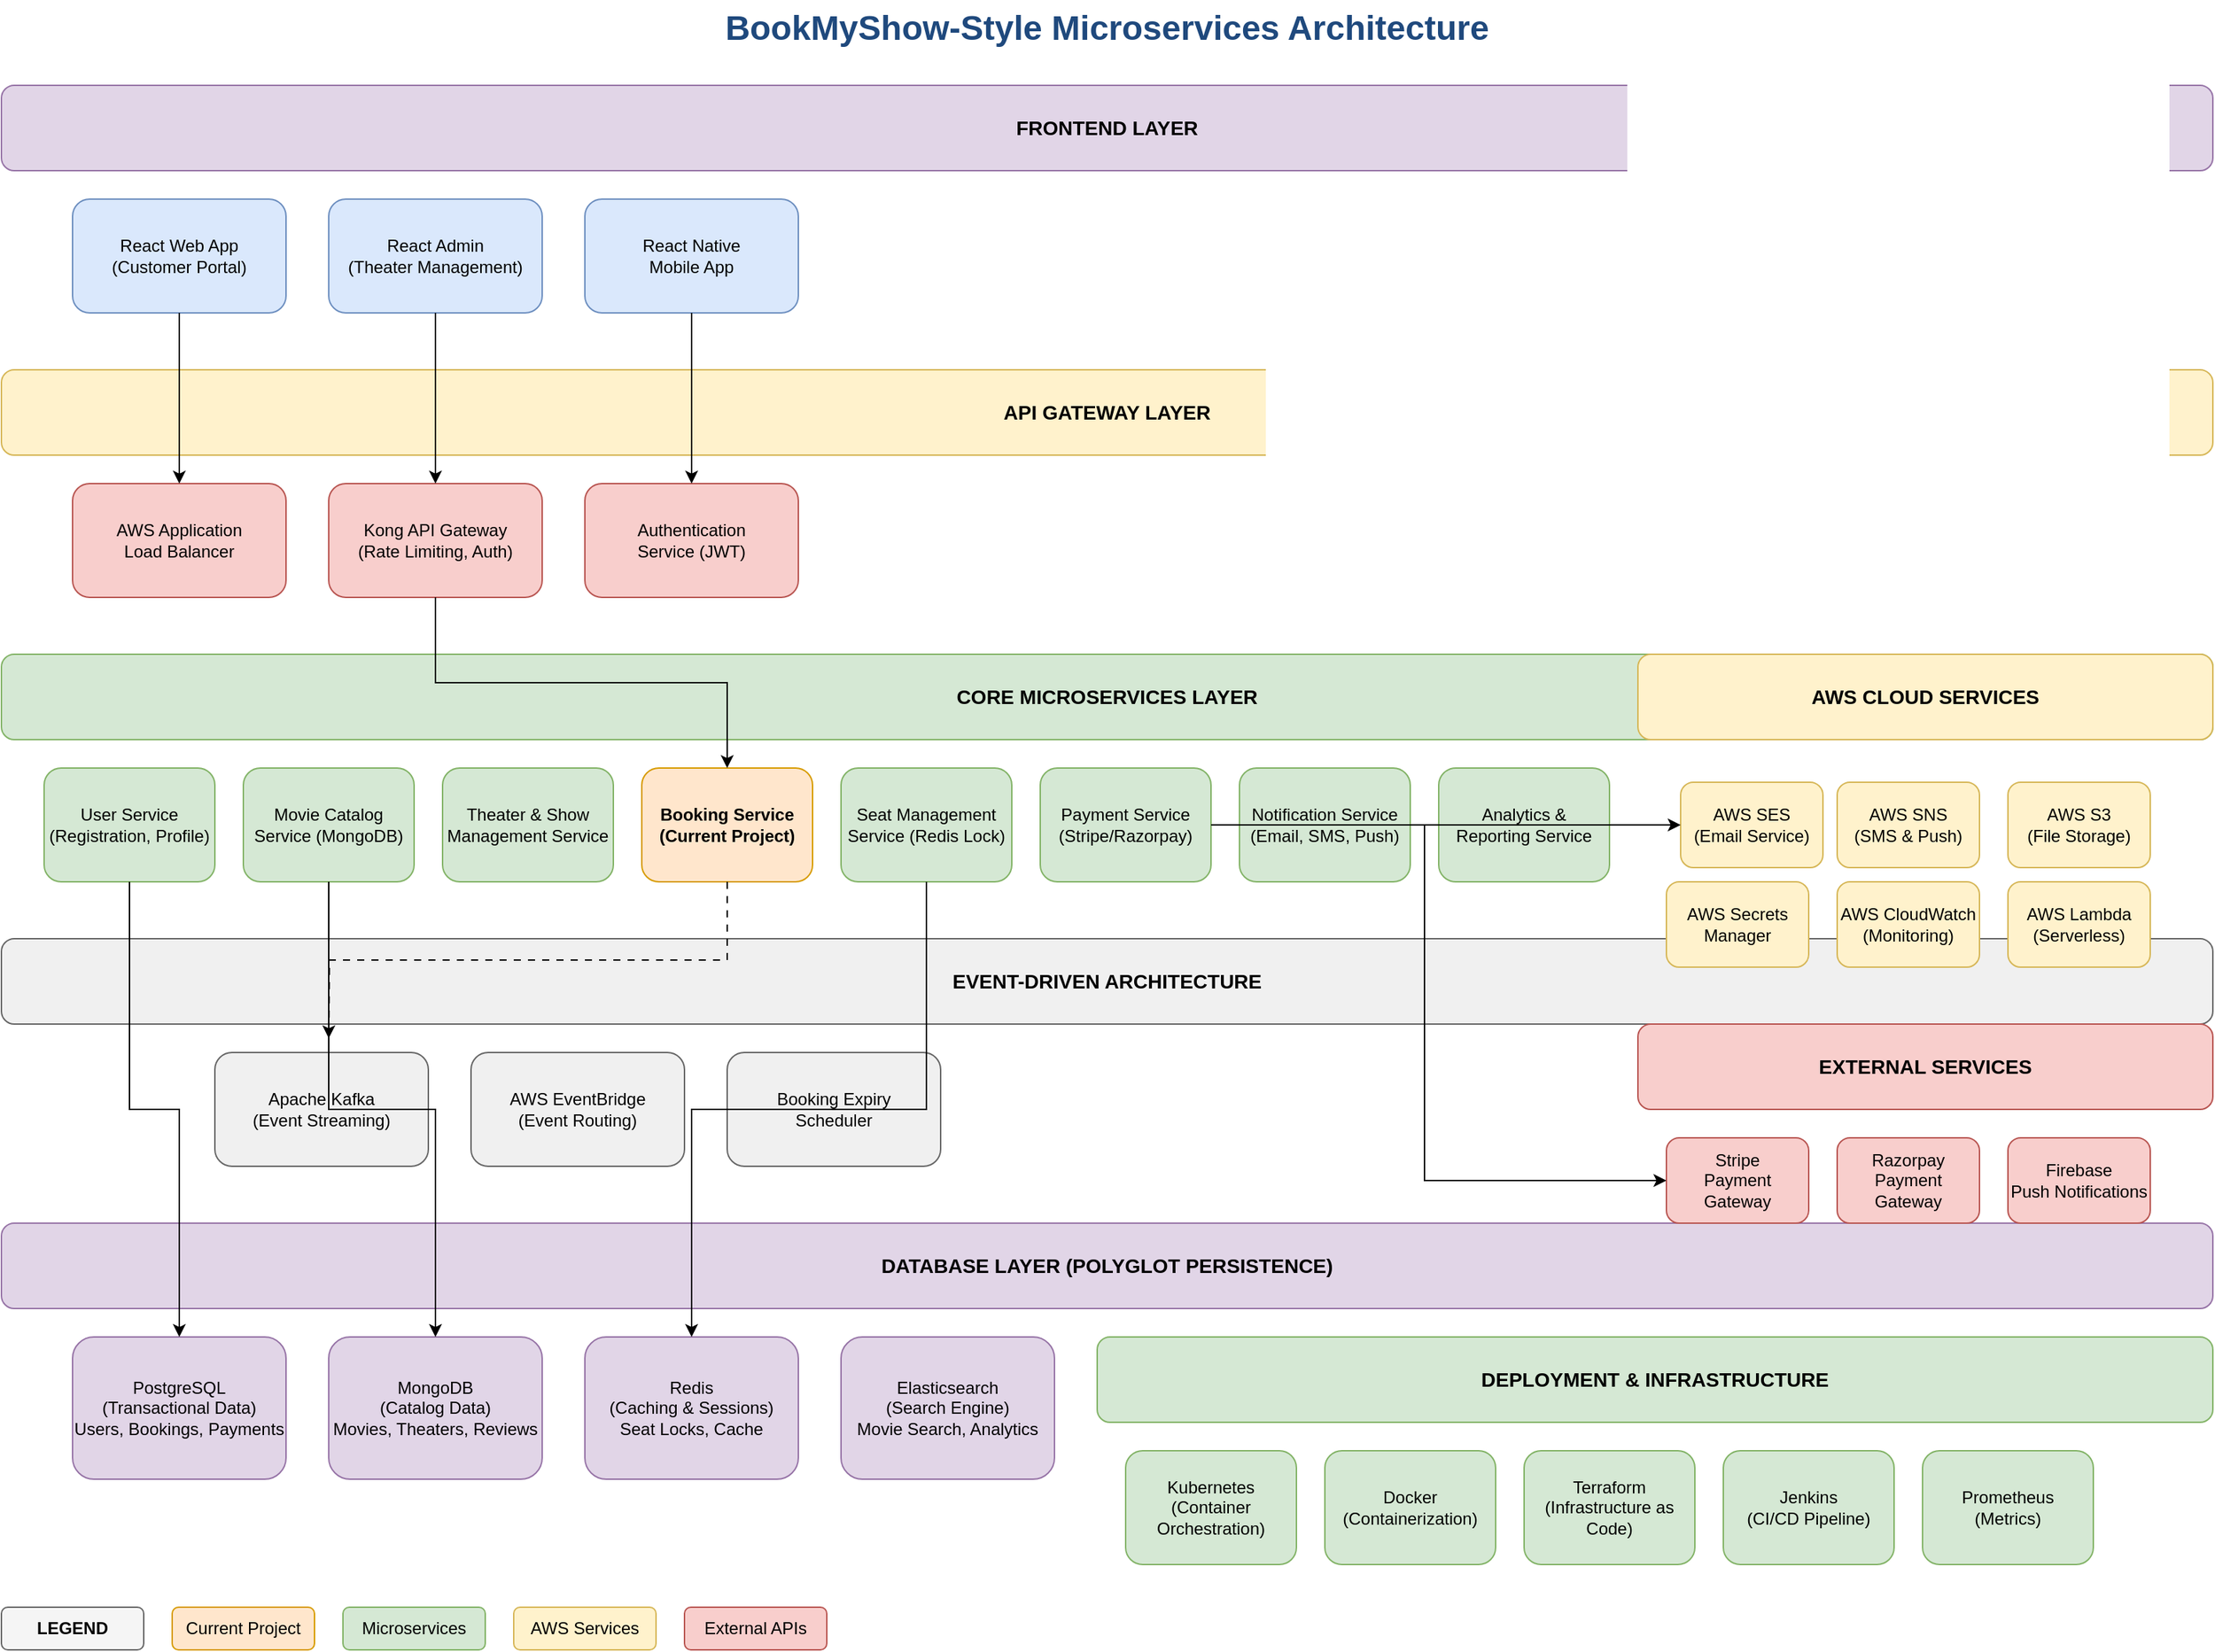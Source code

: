 <mxfile version="28.2.8">
  <diagram name="BookMyShow Microservices Architecture" id="1tJ-K-LUkxU7NfIFxGOb">
    <mxGraphModel dx="1738" dy="976" grid="1" gridSize="10" guides="1" tooltips="1" connect="1" arrows="1" fold="1" page="1" pageScale="1" pageWidth="850" pageHeight="1100" math="0" shadow="0">
      <root>
        <mxCell id="0" />
        <mxCell id="1" parent="0" />
        <mxCell id="hyTh4UXsZ2b6pAhjTeu0-1" value="BookMyShow-Style Microservices Architecture" style="text;html=1;strokeColor=none;fillColor=none;align=center;verticalAlign=middle;whiteSpace=wrap;rounded=0;fontSize=24;fontStyle=1;fontColor=#1f497d;" vertex="1" parent="1">
          <mxGeometry x="527" y="20" width="600" height="40" as="geometry" />
        </mxCell>
        <mxCell id="hyTh4UXsZ2b6pAhjTeu0-2" value="FRONTEND LAYER" style="rounded=1;whiteSpace=wrap;html=1;fillColor=#e1d5e7;strokeColor=#9673a6;fontSize=14;fontStyle=1;" vertex="1" parent="1">
          <mxGeometry x="50" y="80" width="1554" height="60" as="geometry" />
        </mxCell>
        <mxCell id="hyTh4UXsZ2b6pAhjTeu0-3" value="React Web App&#xa;(Customer Portal)" style="rounded=1;whiteSpace=wrap;html=1;fillColor=#dae8fc;strokeColor=#6c8ebf;" vertex="1" parent="1">
          <mxGeometry x="100" y="160" width="150" height="80" as="geometry" />
        </mxCell>
        <mxCell id="hyTh4UXsZ2b6pAhjTeu0-4" value="React Admin&#xa;(Theater Management)" style="rounded=1;whiteSpace=wrap;html=1;fillColor=#dae8fc;strokeColor=#6c8ebf;" vertex="1" parent="1">
          <mxGeometry x="280" y="160" width="150" height="80" as="geometry" />
        </mxCell>
        <mxCell id="hyTh4UXsZ2b6pAhjTeu0-5" value="React Native&#xa;Mobile App" style="rounded=1;whiteSpace=wrap;html=1;fillColor=#dae8fc;strokeColor=#6c8ebf;" vertex="1" parent="1">
          <mxGeometry x="460" y="160" width="150" height="80" as="geometry" />
        </mxCell>
        <mxCell id="hyTh4UXsZ2b6pAhjTeu0-6" value="API GATEWAY LAYER" style="rounded=1;whiteSpace=wrap;html=1;fillColor=#fff2cc;strokeColor=#d6b656;fontSize=14;fontStyle=1;" vertex="1" parent="1">
          <mxGeometry x="50" y="280" width="1554" height="60" as="geometry" />
        </mxCell>
        <mxCell id="hyTh4UXsZ2b6pAhjTeu0-7" value="AWS Application&#xa;Load Balancer" style="rounded=1;whiteSpace=wrap;html=1;fillColor=#f8cecc;strokeColor=#b85450;" vertex="1" parent="1">
          <mxGeometry x="100" y="360" width="150" height="80" as="geometry" />
        </mxCell>
        <mxCell id="hyTh4UXsZ2b6pAhjTeu0-8" value="Kong API Gateway&#xa;(Rate Limiting, Auth)" style="rounded=1;whiteSpace=wrap;html=1;fillColor=#f8cecc;strokeColor=#b85450;" vertex="1" parent="1">
          <mxGeometry x="280" y="360" width="150" height="80" as="geometry" />
        </mxCell>
        <mxCell id="hyTh4UXsZ2b6pAhjTeu0-9" value="Authentication&#xa;Service (JWT)" style="rounded=1;whiteSpace=wrap;html=1;fillColor=#f8cecc;strokeColor=#b85450;" vertex="1" parent="1">
          <mxGeometry x="460" y="360" width="150" height="80" as="geometry" />
        </mxCell>
        <mxCell id="hyTh4UXsZ2b6pAhjTeu0-10" value="CORE MICROSERVICES LAYER" style="rounded=1;whiteSpace=wrap;html=1;fillColor=#d5e8d4;strokeColor=#82b366;fontSize=14;fontStyle=1;" vertex="1" parent="1">
          <mxGeometry x="50" y="480" width="1554" height="60" as="geometry" />
        </mxCell>
        <mxCell id="hyTh4UXsZ2b6pAhjTeu0-11" value="User Service&#xa;(Registration, Profile)" style="rounded=1;whiteSpace=wrap;html=1;fillColor=#d5e8d4;strokeColor=#82b366;" vertex="1" parent="1">
          <mxGeometry x="80" y="560" width="120" height="80" as="geometry" />
        </mxCell>
        <mxCell id="hyTh4UXsZ2b6pAhjTeu0-12" value="Movie Catalog&#xa;Service (MongoDB)" style="rounded=1;whiteSpace=wrap;html=1;fillColor=#d5e8d4;strokeColor=#82b366;" vertex="1" parent="1">
          <mxGeometry x="220" y="560" width="120" height="80" as="geometry" />
        </mxCell>
        <mxCell id="hyTh4UXsZ2b6pAhjTeu0-13" value="Theater &amp; Show&#xa;Management Service" style="rounded=1;whiteSpace=wrap;html=1;fillColor=#d5e8d4;strokeColor=#82b366;" vertex="1" parent="1">
          <mxGeometry x="360" y="560" width="120" height="80" as="geometry" />
        </mxCell>
        <mxCell id="hyTh4UXsZ2b6pAhjTeu0-14" value="Booking Service&#xa;(Current Project)" style="rounded=1;whiteSpace=wrap;html=1;fillColor=#ffe6cc;strokeColor=#d79b00;fontStyle=1;" vertex="1" parent="1">
          <mxGeometry x="500" y="560" width="120" height="80" as="geometry" />
        </mxCell>
        <mxCell id="hyTh4UXsZ2b6pAhjTeu0-15" value="Seat Management&#xa;Service (Redis Lock)" style="rounded=1;whiteSpace=wrap;html=1;fillColor=#d5e8d4;strokeColor=#82b366;" vertex="1" parent="1">
          <mxGeometry x="640" y="560" width="120" height="80" as="geometry" />
        </mxCell>
        <mxCell id="hyTh4UXsZ2b6pAhjTeu0-16" value="Payment Service&#xa;(Stripe/Razorpay)" style="rounded=1;whiteSpace=wrap;html=1;fillColor=#d5e8d4;strokeColor=#82b366;" vertex="1" parent="1">
          <mxGeometry x="780" y="560" width="120" height="80" as="geometry" />
        </mxCell>
        <mxCell id="hyTh4UXsZ2b6pAhjTeu0-17" value="Notification Service&#xa;(Email, SMS, Push)" style="rounded=1;whiteSpace=wrap;html=1;fillColor=#d5e8d4;strokeColor=#82b366;" vertex="1" parent="1">
          <mxGeometry x="920" y="560" width="120" height="80" as="geometry" />
        </mxCell>
        <mxCell id="hyTh4UXsZ2b6pAhjTeu0-18" value="Analytics &amp;&#xa;Reporting Service" style="rounded=1;whiteSpace=wrap;html=1;fillColor=#d5e8d4;strokeColor=#82b366;" vertex="1" parent="1">
          <mxGeometry x="1060" y="560" width="120" height="80" as="geometry" />
        </mxCell>
        <mxCell id="hyTh4UXsZ2b6pAhjTeu0-19" value="EVENT-DRIVEN ARCHITECTURE" style="rounded=1;whiteSpace=wrap;html=1;fillColor=#f0f0f0;strokeColor=#666666;fontSize=14;fontStyle=1;" vertex="1" parent="1">
          <mxGeometry x="50" y="680" width="1554" height="60" as="geometry" />
        </mxCell>
        <mxCell id="hyTh4UXsZ2b6pAhjTeu0-20" value="Apache Kafka&#xa;(Event Streaming)" style="rounded=1;whiteSpace=wrap;html=1;fillColor=#f0f0f0;strokeColor=#666666;" vertex="1" parent="1">
          <mxGeometry x="200" y="760" width="150" height="80" as="geometry" />
        </mxCell>
        <mxCell id="hyTh4UXsZ2b6pAhjTeu0-21" value="AWS EventBridge&#xa;(Event Routing)" style="rounded=1;whiteSpace=wrap;html=1;fillColor=#f0f0f0;strokeColor=#666666;" vertex="1" parent="1">
          <mxGeometry x="380" y="760" width="150" height="80" as="geometry" />
        </mxCell>
        <mxCell id="hyTh4UXsZ2b6pAhjTeu0-22" value="Booking Expiry&#xa;Scheduler" style="rounded=1;whiteSpace=wrap;html=1;fillColor=#f0f0f0;strokeColor=#666666;" vertex="1" parent="1">
          <mxGeometry x="560" y="760" width="150" height="80" as="geometry" />
        </mxCell>
        <mxCell id="hyTh4UXsZ2b6pAhjTeu0-23" value="DATABASE LAYER (POLYGLOT PERSISTENCE)" style="rounded=1;whiteSpace=wrap;html=1;fillColor=#e1d5e7;strokeColor=#9673a6;fontSize=14;fontStyle=1;" vertex="1" parent="1">
          <mxGeometry x="50" y="880" width="1554" height="60" as="geometry" />
        </mxCell>
        <mxCell id="hyTh4UXsZ2b6pAhjTeu0-24" value="PostgreSQL&#xa;(Transactional Data)&#xa;Users, Bookings, Payments" style="rounded=1;whiteSpace=wrap;html=1;fillColor=#e1d5e7;strokeColor=#9673a6;" vertex="1" parent="1">
          <mxGeometry x="100" y="960" width="150" height="100" as="geometry" />
        </mxCell>
        <mxCell id="hyTh4UXsZ2b6pAhjTeu0-25" value="MongoDB&#xa;(Catalog Data)&#xa;Movies, Theaters, Reviews" style="rounded=1;whiteSpace=wrap;html=1;fillColor=#e1d5e7;strokeColor=#9673a6;" vertex="1" parent="1">
          <mxGeometry x="280" y="960" width="150" height="100" as="geometry" />
        </mxCell>
        <mxCell id="hyTh4UXsZ2b6pAhjTeu0-26" value="Redis&#xa;(Caching &amp; Sessions)&#xa;Seat Locks, Cache" style="rounded=1;whiteSpace=wrap;html=1;fillColor=#e1d5e7;strokeColor=#9673a6;" vertex="1" parent="1">
          <mxGeometry x="460" y="960" width="150" height="100" as="geometry" />
        </mxCell>
        <mxCell id="hyTh4UXsZ2b6pAhjTeu0-27" value="Elasticsearch&#xa;(Search Engine)&#xa;Movie Search, Analytics" style="rounded=1;whiteSpace=wrap;html=1;fillColor=#e1d5e7;strokeColor=#9673a6;" vertex="1" parent="1">
          <mxGeometry x="640" y="960" width="150" height="100" as="geometry" />
        </mxCell>
        <mxCell id="hyTh4UXsZ2b6pAhjTeu0-28" value="AWS CLOUD SERVICES" style="rounded=1;whiteSpace=wrap;html=1;fillColor=#fff2cc;strokeColor=#d6b656;fontSize=14;fontStyle=1;" vertex="1" parent="1">
          <mxGeometry x="1200" y="480" width="404" height="60" as="geometry" />
        </mxCell>
        <mxCell id="hyTh4UXsZ2b6pAhjTeu0-29" value="AWS SES&#xa;(Email Service)" style="rounded=1;whiteSpace=wrap;html=1;fillColor=#fff2cc;strokeColor=#d6b656;" vertex="1" parent="1">
          <mxGeometry x="1230" y="570" width="100" height="60" as="geometry" />
        </mxCell>
        <mxCell id="hyTh4UXsZ2b6pAhjTeu0-30" value="AWS SNS&#xa;(SMS &amp; Push)" style="rounded=1;whiteSpace=wrap;html=1;fillColor=#fff2cc;strokeColor=#d6b656;" vertex="1" parent="1">
          <mxGeometry x="1340" y="570" width="100" height="60" as="geometry" />
        </mxCell>
        <mxCell id="hyTh4UXsZ2b6pAhjTeu0-31" value="AWS S3&#xa;(File Storage)" style="rounded=1;whiteSpace=wrap;html=1;fillColor=#fff2cc;strokeColor=#d6b656;" vertex="1" parent="1">
          <mxGeometry x="1460" y="570" width="100" height="60" as="geometry" />
        </mxCell>
        <mxCell id="hyTh4UXsZ2b6pAhjTeu0-32" value="AWS Secrets&#xa;Manager" style="rounded=1;whiteSpace=wrap;html=1;fillColor=#fff2cc;strokeColor=#d6b656;" vertex="1" parent="1">
          <mxGeometry x="1220" y="640" width="100" height="60" as="geometry" />
        </mxCell>
        <mxCell id="hyTh4UXsZ2b6pAhjTeu0-33" value="AWS CloudWatch&#xa;(Monitoring)" style="rounded=1;whiteSpace=wrap;html=1;fillColor=#fff2cc;strokeColor=#d6b656;" vertex="1" parent="1">
          <mxGeometry x="1340" y="640" width="100" height="60" as="geometry" />
        </mxCell>
        <mxCell id="hyTh4UXsZ2b6pAhjTeu0-34" value="AWS Lambda&#xa;(Serverless)" style="rounded=1;whiteSpace=wrap;html=1;fillColor=#fff2cc;strokeColor=#d6b656;" vertex="1" parent="1">
          <mxGeometry x="1460" y="640" width="100" height="60" as="geometry" />
        </mxCell>
        <mxCell id="hyTh4UXsZ2b6pAhjTeu0-35" value="EXTERNAL SERVICES" style="rounded=1;whiteSpace=wrap;html=1;fillColor=#f8cecc;strokeColor=#b85450;fontSize=14;fontStyle=1;" vertex="1" parent="1">
          <mxGeometry x="1200" y="740" width="404" height="60" as="geometry" />
        </mxCell>
        <mxCell id="hyTh4UXsZ2b6pAhjTeu0-36" value="Stripe&#xa;Payment Gateway" style="rounded=1;whiteSpace=wrap;html=1;fillColor=#f8cecc;strokeColor=#b85450;" vertex="1" parent="1">
          <mxGeometry x="1220" y="820" width="100" height="60" as="geometry" />
        </mxCell>
        <mxCell id="hyTh4UXsZ2b6pAhjTeu0-37" value="Razorpay&#xa;Payment Gateway" style="rounded=1;whiteSpace=wrap;html=1;fillColor=#f8cecc;strokeColor=#b85450;" vertex="1" parent="1">
          <mxGeometry x="1340" y="820" width="100" height="60" as="geometry" />
        </mxCell>
        <mxCell id="hyTh4UXsZ2b6pAhjTeu0-38" value="Firebase&#xa;Push Notifications" style="rounded=1;whiteSpace=wrap;html=1;fillColor=#f8cecc;strokeColor=#b85450;" vertex="1" parent="1">
          <mxGeometry x="1460" y="820" width="100" height="60" as="geometry" />
        </mxCell>
        <mxCell id="hyTh4UXsZ2b6pAhjTeu0-39" value="DEPLOYMENT &amp; INFRASTRUCTURE" style="rounded=1;whiteSpace=wrap;html=1;fillColor=#d5e8d4;strokeColor=#82b366;fontSize=14;fontStyle=1;" vertex="1" parent="1">
          <mxGeometry x="820" y="960" width="784" height="60" as="geometry" />
        </mxCell>
        <mxCell id="hyTh4UXsZ2b6pAhjTeu0-40" value="Kubernetes&#xa;(Container Orchestration)" style="rounded=1;whiteSpace=wrap;html=1;fillColor=#d5e8d4;strokeColor=#82b366;" vertex="1" parent="1">
          <mxGeometry x="840" y="1040" width="120" height="80" as="geometry" />
        </mxCell>
        <mxCell id="hyTh4UXsZ2b6pAhjTeu0-41" value="Docker&#xa;(Containerization)" style="rounded=1;whiteSpace=wrap;html=1;fillColor=#d5e8d4;strokeColor=#82b366;" vertex="1" parent="1">
          <mxGeometry x="980" y="1040" width="120" height="80" as="geometry" />
        </mxCell>
        <mxCell id="hyTh4UXsZ2b6pAhjTeu0-42" value="Terraform&#xa;(Infrastructure as Code)" style="rounded=1;whiteSpace=wrap;html=1;fillColor=#d5e8d4;strokeColor=#82b366;" vertex="1" parent="1">
          <mxGeometry x="1120" y="1040" width="120" height="80" as="geometry" />
        </mxCell>
        <mxCell id="hyTh4UXsZ2b6pAhjTeu0-43" value="Jenkins&#xa;(CI/CD Pipeline)" style="rounded=1;whiteSpace=wrap;html=1;fillColor=#d5e8d4;strokeColor=#82b366;" vertex="1" parent="1">
          <mxGeometry x="1260" y="1040" width="120" height="80" as="geometry" />
        </mxCell>
        <mxCell id="hyTh4UXsZ2b6pAhjTeu0-44" value="Prometheus&#xa;(Metrics)" style="rounded=1;whiteSpace=wrap;html=1;fillColor=#d5e8d4;strokeColor=#82b366;" vertex="1" parent="1">
          <mxGeometry x="1400" y="1040" width="120" height="80" as="geometry" />
        </mxCell>
        <mxCell id="hyTh4UXsZ2b6pAhjTeu0-45" style="edgeStyle=orthogonalEdgeStyle;rounded=0;orthogonalLoop=1;jettySize=auto;html=1;exitX=0.5;exitY=1;exitDx=0;exitDy=0;entryX=0.5;entryY=0;entryDx=0;entryDy=0;" edge="1" parent="1" source="hyTh4UXsZ2b6pAhjTeu0-3" target="hyTh4UXsZ2b6pAhjTeu0-7">
          <mxGeometry relative="1" as="geometry" />
        </mxCell>
        <mxCell id="hyTh4UXsZ2b6pAhjTeu0-46" style="edgeStyle=orthogonalEdgeStyle;rounded=0;orthogonalLoop=1;jettySize=auto;html=1;exitX=0.5;exitY=1;exitDx=0;exitDy=0;entryX=0.5;entryY=0;entryDx=0;entryDy=0;" edge="1" parent="1" source="hyTh4UXsZ2b6pAhjTeu0-4" target="hyTh4UXsZ2b6pAhjTeu0-8">
          <mxGeometry relative="1" as="geometry" />
        </mxCell>
        <mxCell id="hyTh4UXsZ2b6pAhjTeu0-47" style="edgeStyle=orthogonalEdgeStyle;rounded=0;orthogonalLoop=1;jettySize=auto;html=1;exitX=0.5;exitY=1;exitDx=0;exitDy=0;entryX=0.5;entryY=0;entryDx=0;entryDy=0;" edge="1" parent="1" source="hyTh4UXsZ2b6pAhjTeu0-5" target="hyTh4UXsZ2b6pAhjTeu0-9">
          <mxGeometry relative="1" as="geometry" />
        </mxCell>
        <mxCell id="hyTh4UXsZ2b6pAhjTeu0-48" style="edgeStyle=orthogonalEdgeStyle;rounded=0;orthogonalLoop=1;jettySize=auto;html=1;exitX=0.5;exitY=1;exitDx=0;exitDy=0;entryX=0.5;entryY=0;entryDx=0;entryDy=0;" edge="1" parent="1" source="hyTh4UXsZ2b6pAhjTeu0-8" target="hyTh4UXsZ2b6pAhjTeu0-14">
          <mxGeometry relative="1" as="geometry" />
        </mxCell>
        <mxCell id="hyTh4UXsZ2b6pAhjTeu0-49" style="edgeStyle=orthogonalEdgeStyle;rounded=0;orthogonalLoop=1;jettySize=auto;html=1;exitX=0.5;exitY=1;exitDx=0;exitDy=0;entryX=0.5;entryY=0;entryDx=0;entryDy=0;" edge="1" parent="1" source="hyTh4UXsZ2b6pAhjTeu0-11" target="hyTh4UXsZ2b6pAhjTeu0-24">
          <mxGeometry relative="1" as="geometry" />
        </mxCell>
        <mxCell id="hyTh4UXsZ2b6pAhjTeu0-50" style="edgeStyle=orthogonalEdgeStyle;rounded=0;orthogonalLoop=1;jettySize=auto;html=1;exitX=0.5;exitY=1;exitDx=0;exitDy=0;entryX=0.5;entryY=0;entryDx=0;entryDy=0;" edge="1" parent="1" source="hyTh4UXsZ2b6pAhjTeu0-12" target="hyTh4UXsZ2b6pAhjTeu0-25">
          <mxGeometry relative="1" as="geometry" />
        </mxCell>
        <mxCell id="hyTh4UXsZ2b6pAhjTeu0-51" style="edgeStyle=orthogonalEdgeStyle;rounded=0;orthogonalLoop=1;jettySize=auto;html=1;exitX=0.5;exitY=1;exitDx=0;exitDy=0;entryX=0.5;entryY=0;entryDx=0;entryDy=0;" edge="1" parent="1" source="hyTh4UXsZ2b6pAhjTeu0-15" target="hyTh4UXsZ2b6pAhjTeu0-26">
          <mxGeometry relative="1" as="geometry" />
        </mxCell>
        <mxCell id="hyTh4UXsZ2b6pAhjTeu0-52" style="edgeStyle=orthogonalEdgeStyle;rounded=0;orthogonalLoop=1;jettySize=auto;html=1;exitX=1;exitY=0.5;exitDx=0;exitDy=0;entryX=0;entryY=0.5;entryDx=0;entryDy=0;" edge="1" parent="1" source="hyTh4UXsZ2b6pAhjTeu0-17" target="hyTh4UXsZ2b6pAhjTeu0-29">
          <mxGeometry relative="1" as="geometry">
            <Array as="points">
              <mxPoint x="1220" y="600" />
            </Array>
          </mxGeometry>
        </mxCell>
        <mxCell id="hyTh4UXsZ2b6pAhjTeu0-53" style="edgeStyle=orthogonalEdgeStyle;rounded=0;orthogonalLoop=1;jettySize=auto;html=1;exitX=1;exitY=0.5;exitDx=0;exitDy=0;entryX=0;entryY=0.5;entryDx=0;entryDy=0;" edge="1" parent="1" source="hyTh4UXsZ2b6pAhjTeu0-16" target="hyTh4UXsZ2b6pAhjTeu0-36">
          <mxGeometry relative="1" as="geometry">
            <Array as="points">
              <mxPoint x="1050" y="600" />
              <mxPoint x="1050" y="850" />
            </Array>
          </mxGeometry>
        </mxCell>
        <mxCell id="hyTh4UXsZ2b6pAhjTeu0-54" style="edgeStyle=orthogonalEdgeStyle;rounded=0;orthogonalLoop=1;jettySize=auto;html=1;exitX=0.5;exitY=1;exitDx=0;exitDy=0;dashed=1;dashPattern=5 5;" edge="1" parent="1" source="hyTh4UXsZ2b6pAhjTeu0-14">
          <mxGeometry relative="1" as="geometry">
            <mxPoint x="280" y="750" as="targetPoint" />
          </mxGeometry>
        </mxCell>
        <mxCell id="hyTh4UXsZ2b6pAhjTeu0-55" value="LEGEND" style="rounded=1;whiteSpace=wrap;html=1;fillColor=#f5f5f5;strokeColor=#666666;fontSize=12;fontStyle=1;" vertex="1" parent="1">
          <mxGeometry x="50" y="1150" width="100" height="30" as="geometry" />
        </mxCell>
        <mxCell id="hyTh4UXsZ2b6pAhjTeu0-56" value="Current Project" style="rounded=1;whiteSpace=wrap;html=1;fillColor=#ffe6cc;strokeColor=#d79b00;" vertex="1" parent="1">
          <mxGeometry x="170" y="1150" width="100" height="30" as="geometry" />
        </mxCell>
        <mxCell id="hyTh4UXsZ2b6pAhjTeu0-57" value="Microservices" style="rounded=1;whiteSpace=wrap;html=1;fillColor=#d5e8d4;strokeColor=#82b366;" vertex="1" parent="1">
          <mxGeometry x="290" y="1150" width="100" height="30" as="geometry" />
        </mxCell>
        <mxCell id="hyTh4UXsZ2b6pAhjTeu0-58" value="AWS Services" style="rounded=1;whiteSpace=wrap;html=1;fillColor=#fff2cc;strokeColor=#d6b656;" vertex="1" parent="1">
          <mxGeometry x="410" y="1150" width="100" height="30" as="geometry" />
        </mxCell>
        <mxCell id="hyTh4UXsZ2b6pAhjTeu0-59" value="External APIs" style="rounded=1;whiteSpace=wrap;html=1;fillColor=#f8cecc;strokeColor=#b85450;" vertex="1" parent="1">
          <mxGeometry x="530" y="1150" width="100" height="30" as="geometry" />
        </mxCell>
      </root>
    </mxGraphModel>
  </diagram>
</mxfile>
